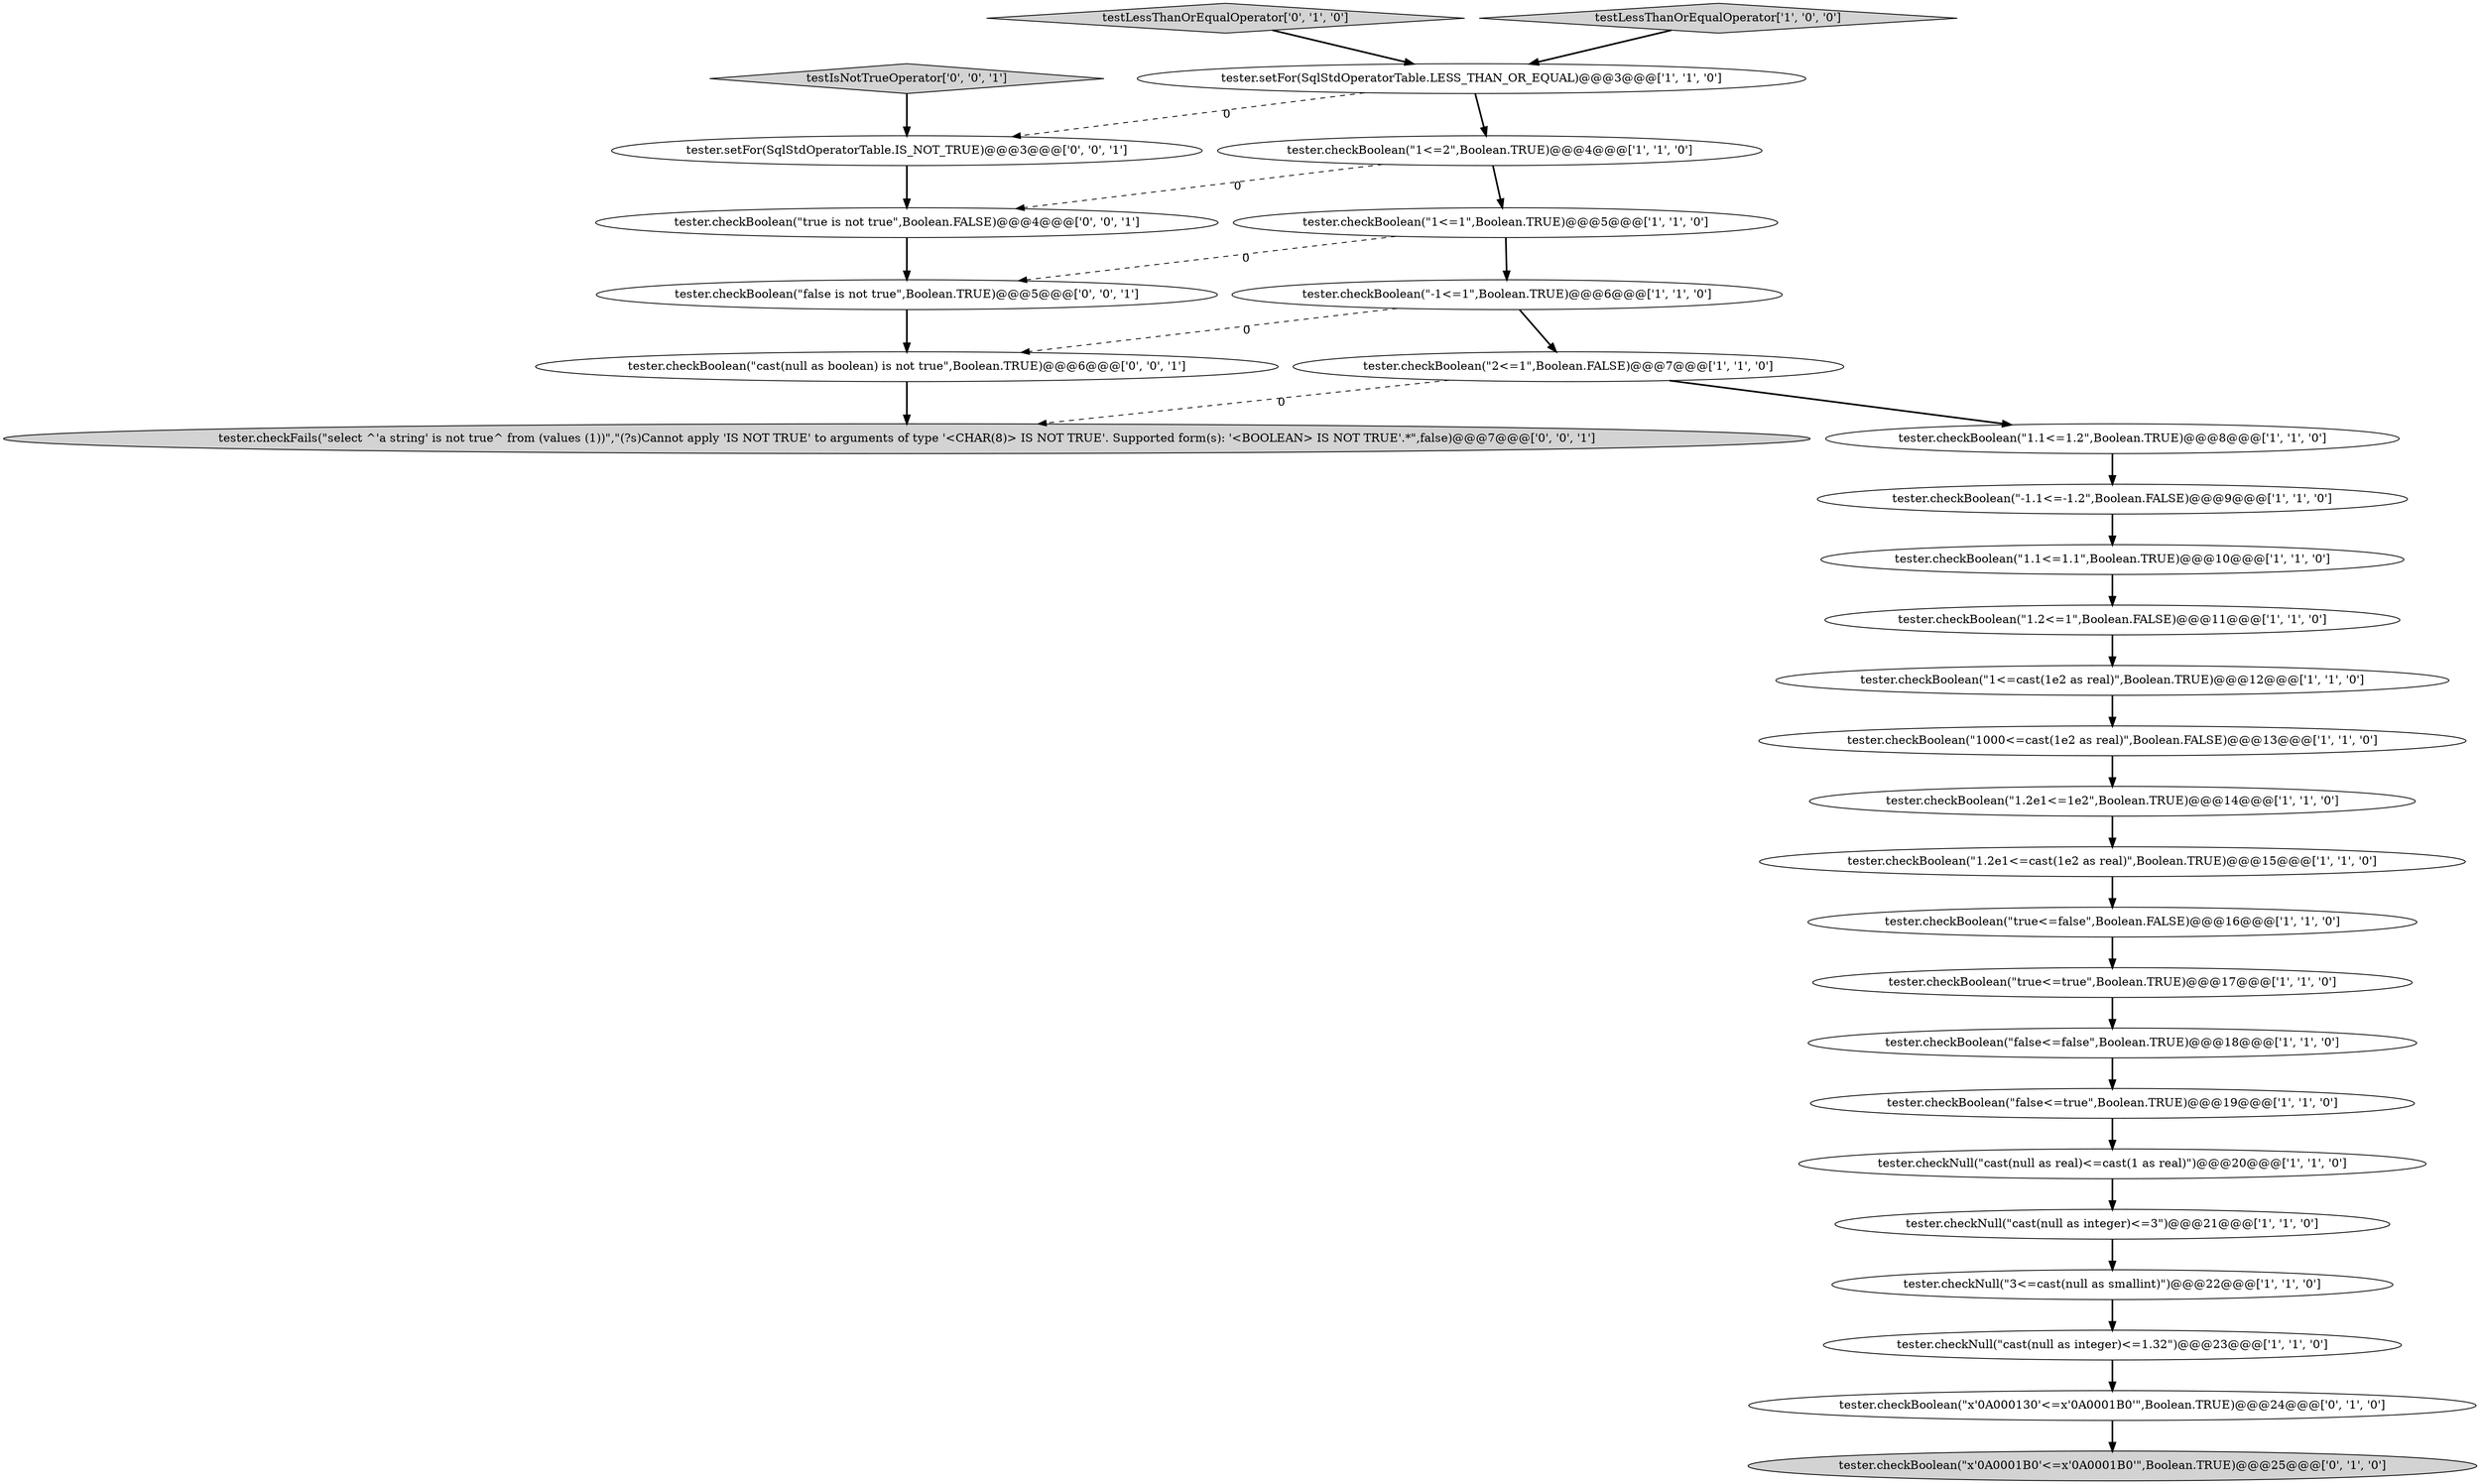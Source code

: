 digraph {
2 [style = filled, label = "tester.checkBoolean(\"false<=false\",Boolean.TRUE)@@@18@@@['1', '1', '0']", fillcolor = white, shape = ellipse image = "AAA0AAABBB1BBB"];
6 [style = filled, label = "tester.checkBoolean(\"true<=false\",Boolean.FALSE)@@@16@@@['1', '1', '0']", fillcolor = white, shape = ellipse image = "AAA0AAABBB1BBB"];
15 [style = filled, label = "tester.checkBoolean(\"1000<=cast(1e2 as real)\",Boolean.FALSE)@@@13@@@['1', '1', '0']", fillcolor = white, shape = ellipse image = "AAA0AAABBB1BBB"];
9 [style = filled, label = "tester.checkBoolean(\"1.1<=1.1\",Boolean.TRUE)@@@10@@@['1', '1', '0']", fillcolor = white, shape = ellipse image = "AAA0AAABBB1BBB"];
14 [style = filled, label = "tester.checkNull(\"cast(null as real)<=cast(1 as real)\")@@@20@@@['1', '1', '0']", fillcolor = white, shape = ellipse image = "AAA0AAABBB1BBB"];
10 [style = filled, label = "tester.checkBoolean(\"false<=true\",Boolean.TRUE)@@@19@@@['1', '1', '0']", fillcolor = white, shape = ellipse image = "AAA0AAABBB1BBB"];
13 [style = filled, label = "tester.checkBoolean(\"1.2e1<=cast(1e2 as real)\",Boolean.TRUE)@@@15@@@['1', '1', '0']", fillcolor = white, shape = ellipse image = "AAA0AAABBB1BBB"];
12 [style = filled, label = "tester.checkBoolean(\"-1<=1\",Boolean.TRUE)@@@6@@@['1', '1', '0']", fillcolor = white, shape = ellipse image = "AAA0AAABBB1BBB"];
0 [style = filled, label = "tester.checkBoolean(\"true<=true\",Boolean.TRUE)@@@17@@@['1', '1', '0']", fillcolor = white, shape = ellipse image = "AAA0AAABBB1BBB"];
21 [style = filled, label = "tester.checkBoolean(\"1.2<=1\",Boolean.FALSE)@@@11@@@['1', '1', '0']", fillcolor = white, shape = ellipse image = "AAA0AAABBB1BBB"];
5 [style = filled, label = "tester.checkBoolean(\"1.2e1<=1e2\",Boolean.TRUE)@@@14@@@['1', '1', '0']", fillcolor = white, shape = ellipse image = "AAA0AAABBB1BBB"];
24 [style = filled, label = "testLessThanOrEqualOperator['0', '1', '0']", fillcolor = lightgray, shape = diamond image = "AAA0AAABBB2BBB"];
25 [style = filled, label = "tester.checkBoolean(\"cast(null as boolean) is not true\",Boolean.TRUE)@@@6@@@['0', '0', '1']", fillcolor = white, shape = ellipse image = "AAA0AAABBB3BBB"];
18 [style = filled, label = "tester.checkBoolean(\"1<=cast(1e2 as real)\",Boolean.TRUE)@@@12@@@['1', '1', '0']", fillcolor = white, shape = ellipse image = "AAA0AAABBB1BBB"];
23 [style = filled, label = "tester.checkBoolean(\"x'0A0001B0'<=x'0A0001B0'\",Boolean.TRUE)@@@25@@@['0', '1', '0']", fillcolor = lightgray, shape = ellipse image = "AAA1AAABBB2BBB"];
16 [style = filled, label = "tester.checkBoolean(\"-1.1<=-1.2\",Boolean.FALSE)@@@9@@@['1', '1', '0']", fillcolor = white, shape = ellipse image = "AAA0AAABBB1BBB"];
28 [style = filled, label = "tester.checkBoolean(\"true is not true\",Boolean.FALSE)@@@4@@@['0', '0', '1']", fillcolor = white, shape = ellipse image = "AAA0AAABBB3BBB"];
11 [style = filled, label = "tester.checkBoolean(\"1.1<=1.2\",Boolean.TRUE)@@@8@@@['1', '1', '0']", fillcolor = white, shape = ellipse image = "AAA0AAABBB1BBB"];
8 [style = filled, label = "testLessThanOrEqualOperator['1', '0', '0']", fillcolor = lightgray, shape = diamond image = "AAA0AAABBB1BBB"];
17 [style = filled, label = "tester.checkBoolean(\"1<=1\",Boolean.TRUE)@@@5@@@['1', '1', '0']", fillcolor = white, shape = ellipse image = "AAA0AAABBB1BBB"];
7 [style = filled, label = "tester.checkNull(\"cast(null as integer)<=1.32\")@@@23@@@['1', '1', '0']", fillcolor = white, shape = ellipse image = "AAA0AAABBB1BBB"];
26 [style = filled, label = "tester.checkFails(\"select ^'a string' is not true^ from (values (1))\",\"(?s)Cannot apply 'IS NOT TRUE' to arguments of type '<CHAR\(8\)> IS NOT TRUE'. Supported form\(s\): '<BOOLEAN> IS NOT TRUE'.*\",false)@@@7@@@['0', '0', '1']", fillcolor = lightgray, shape = ellipse image = "AAA0AAABBB3BBB"];
27 [style = filled, label = "tester.setFor(SqlStdOperatorTable.IS_NOT_TRUE)@@@3@@@['0', '0', '1']", fillcolor = white, shape = ellipse image = "AAA0AAABBB3BBB"];
20 [style = filled, label = "tester.checkNull(\"3<=cast(null as smallint)\")@@@22@@@['1', '1', '0']", fillcolor = white, shape = ellipse image = "AAA0AAABBB1BBB"];
4 [style = filled, label = "tester.checkBoolean(\"1<=2\",Boolean.TRUE)@@@4@@@['1', '1', '0']", fillcolor = white, shape = ellipse image = "AAA0AAABBB1BBB"];
19 [style = filled, label = "tester.checkNull(\"cast(null as integer)<=3\")@@@21@@@['1', '1', '0']", fillcolor = white, shape = ellipse image = "AAA0AAABBB1BBB"];
29 [style = filled, label = "testIsNotTrueOperator['0', '0', '1']", fillcolor = lightgray, shape = diamond image = "AAA0AAABBB3BBB"];
1 [style = filled, label = "tester.checkBoolean(\"2<=1\",Boolean.FALSE)@@@7@@@['1', '1', '0']", fillcolor = white, shape = ellipse image = "AAA0AAABBB1BBB"];
30 [style = filled, label = "tester.checkBoolean(\"false is not true\",Boolean.TRUE)@@@5@@@['0', '0', '1']", fillcolor = white, shape = ellipse image = "AAA0AAABBB3BBB"];
22 [style = filled, label = "tester.checkBoolean(\"x'0A000130'<=x'0A0001B0'\",Boolean.TRUE)@@@24@@@['0', '1', '0']", fillcolor = white, shape = ellipse image = "AAA1AAABBB2BBB"];
3 [style = filled, label = "tester.setFor(SqlStdOperatorTable.LESS_THAN_OR_EQUAL)@@@3@@@['1', '1', '0']", fillcolor = white, shape = ellipse image = "AAA0AAABBB1BBB"];
28->30 [style = bold, label=""];
12->25 [style = dashed, label="0"];
29->27 [style = bold, label=""];
20->7 [style = bold, label=""];
27->28 [style = bold, label=""];
4->28 [style = dashed, label="0"];
19->20 [style = bold, label=""];
6->0 [style = bold, label=""];
25->26 [style = bold, label=""];
13->6 [style = bold, label=""];
12->1 [style = bold, label=""];
3->27 [style = dashed, label="0"];
17->12 [style = bold, label=""];
4->17 [style = bold, label=""];
2->10 [style = bold, label=""];
11->16 [style = bold, label=""];
9->21 [style = bold, label=""];
14->19 [style = bold, label=""];
7->22 [style = bold, label=""];
30->25 [style = bold, label=""];
17->30 [style = dashed, label="0"];
8->3 [style = bold, label=""];
5->13 [style = bold, label=""];
1->11 [style = bold, label=""];
21->18 [style = bold, label=""];
24->3 [style = bold, label=""];
15->5 [style = bold, label=""];
22->23 [style = bold, label=""];
0->2 [style = bold, label=""];
10->14 [style = bold, label=""];
3->4 [style = bold, label=""];
1->26 [style = dashed, label="0"];
16->9 [style = bold, label=""];
18->15 [style = bold, label=""];
}
